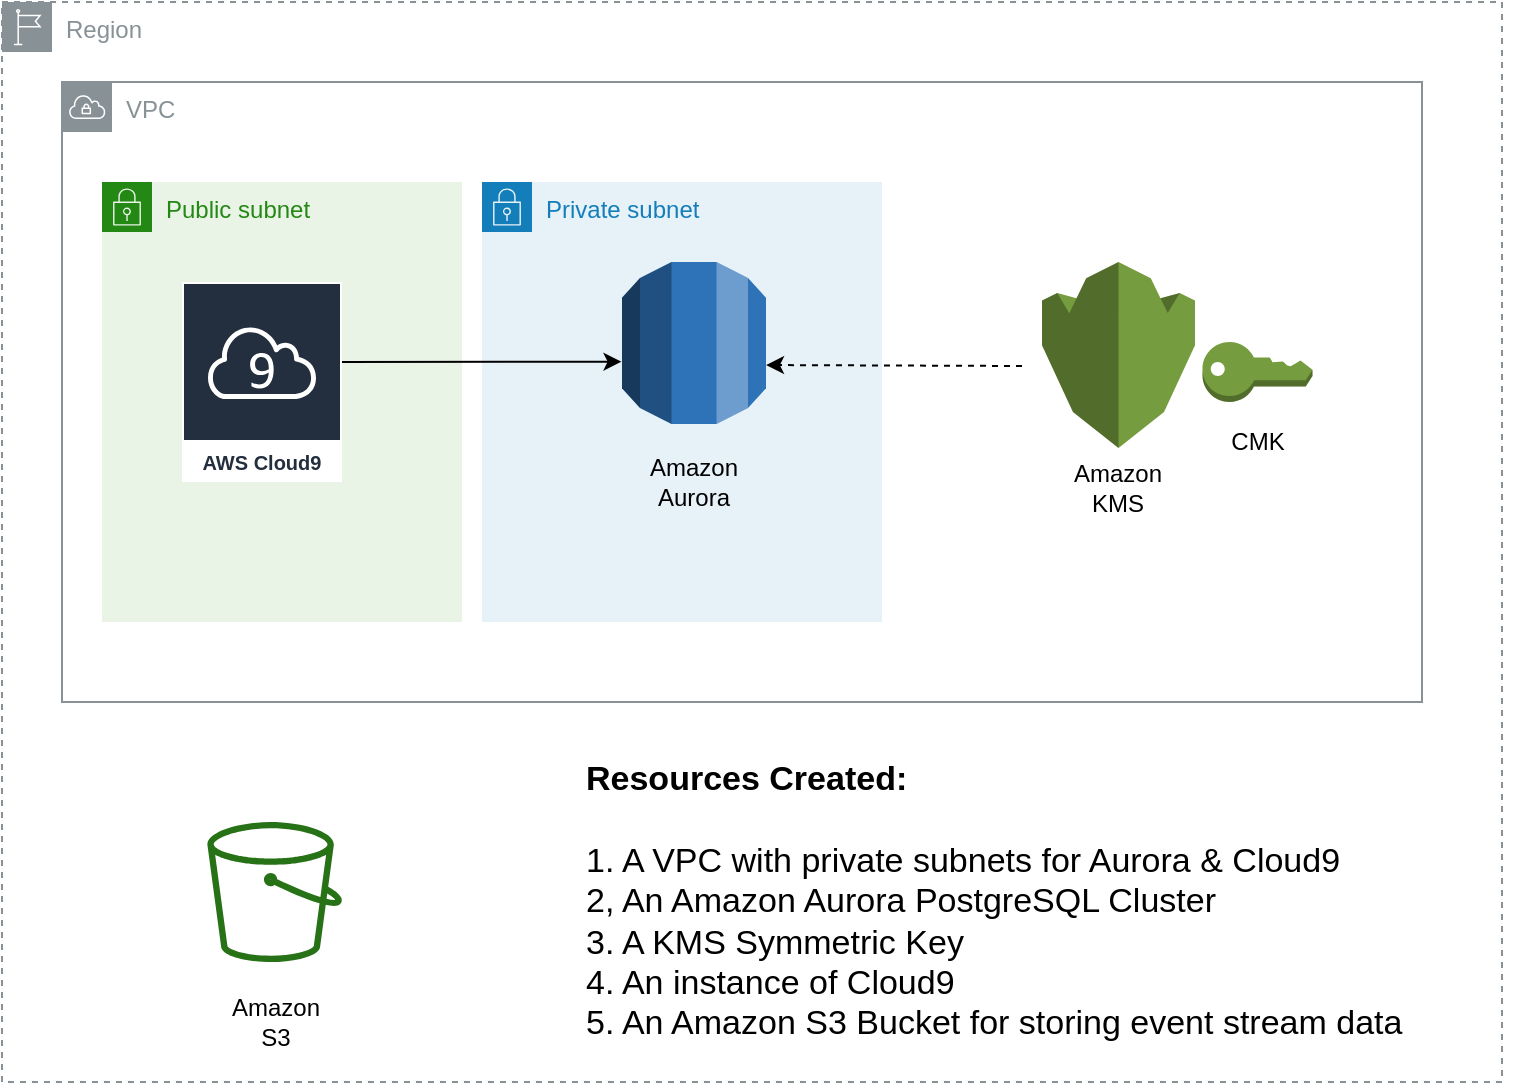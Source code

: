 <mxfile version="14.6.0" type="device" pages="5"><diagram id="cyEzzQMvqr08C4f63DjD" name="main-cloudfront"><mxGraphModel dx="2066" dy="826" grid="1" gridSize="10" guides="1" tooltips="1" connect="1" arrows="1" fold="1" page="1" pageScale="1" pageWidth="850" pageHeight="1100" math="0" shadow="0"><root><mxCell id="0"/><mxCell id="1" parent="0"/><mxCell id="CYad56-b0cJoOaaVMzQt-1" value="Region" style="outlineConnect=0;gradientColor=none;html=1;whiteSpace=wrap;fontSize=12;fontStyle=0;shape=mxgraph.aws4.group;grIcon=mxgraph.aws4.group_region;strokeColor=#879196;fillColor=none;verticalAlign=top;align=left;spacingLeft=30;fontColor=#879196;dashed=1;" parent="1" vertex="1"><mxGeometry x="30" y="100" width="750" height="540" as="geometry"/></mxCell><mxCell id="pB8UB9YGluaWpawypRFc-11" value="VPC" style="outlineConnect=0;gradientColor=none;html=1;whiteSpace=wrap;fontSize=12;fontStyle=0;shape=mxgraph.aws4.group;grIcon=mxgraph.aws4.group_vpc;strokeColor=#879196;fillColor=none;verticalAlign=top;align=left;spacingLeft=30;fontColor=#879196;dashed=0;" parent="1" vertex="1"><mxGeometry x="60" y="140" width="680" height="310" as="geometry"/></mxCell><mxCell id="6BewGRSylwHl2PN-fIT0-1" value="Public subnet" style="points=[[0,0],[0.25,0],[0.5,0],[0.75,0],[1,0],[1,0.25],[1,0.5],[1,0.75],[1,1],[0.75,1],[0.5,1],[0.25,1],[0,1],[0,0.75],[0,0.5],[0,0.25]];outlineConnect=0;gradientColor=none;html=1;whiteSpace=wrap;fontSize=12;fontStyle=0;shape=mxgraph.aws4.group;grIcon=mxgraph.aws4.group_security_group;grStroke=0;strokeColor=#248814;fillColor=#E9F3E6;verticalAlign=top;align=left;spacingLeft=30;fontColor=#248814;dashed=0;" vertex="1" parent="1"><mxGeometry x="80" y="190" width="180" height="220" as="geometry"/></mxCell><mxCell id="hiNFhKXWESLrgSGmq4Ed-3" value="Private subnet" style="points=[[0,0],[0.25,0],[0.5,0],[0.75,0],[1,0],[1,0.25],[1,0.5],[1,0.75],[1,1],[0.75,1],[0.5,1],[0.25,1],[0,1],[0,0.75],[0,0.5],[0,0.25]];outlineConnect=0;gradientColor=none;html=1;whiteSpace=wrap;fontSize=12;fontStyle=0;shape=mxgraph.aws4.group;grIcon=mxgraph.aws4.group_security_group;grStroke=0;strokeColor=#147EBA;fillColor=#E6F2F8;verticalAlign=top;align=left;spacingLeft=30;fontColor=#147EBA;dashed=0;" parent="1" vertex="1"><mxGeometry x="270" y="190" width="200" height="220" as="geometry"/></mxCell><mxCell id="pB8UB9YGluaWpawypRFc-12" value="AWS Cloud9" style="outlineConnect=0;fontColor=#232F3E;gradientColor=none;strokeColor=#ffffff;fillColor=#232F3E;dashed=0;verticalLabelPosition=middle;verticalAlign=bottom;align=center;html=1;whiteSpace=wrap;fontSize=10;fontStyle=1;spacing=3;shape=mxgraph.aws4.productIcon;prIcon=mxgraph.aws4.cloud9;" parent="1" vertex="1"><mxGeometry x="120" y="240" width="80" height="100" as="geometry"/></mxCell><mxCell id="pB8UB9YGluaWpawypRFc-13" value="" style="group" parent="1" vertex="1" connectable="0"><mxGeometry x="340" y="230" width="72" height="130" as="geometry"/></mxCell><mxCell id="pB8UB9YGluaWpawypRFc-1" value="" style="outlineConnect=0;dashed=0;verticalLabelPosition=bottom;verticalAlign=top;align=center;html=1;shape=mxgraph.aws3.rds;fillColor=#2E73B8;gradientColor=none;" parent="pB8UB9YGluaWpawypRFc-13" vertex="1"><mxGeometry width="72" height="81" as="geometry"/></mxCell><mxCell id="pB8UB9YGluaWpawypRFc-2" value="Amazon Aurora" style="text;html=1;strokeColor=none;fillColor=none;align=center;verticalAlign=middle;whiteSpace=wrap;rounded=0;" parent="pB8UB9YGluaWpawypRFc-13" vertex="1"><mxGeometry x="1" y="90" width="70" height="40" as="geometry"/></mxCell><mxCell id="pB8UB9YGluaWpawypRFc-16" value="" style="group" parent="1" vertex="1" connectable="0"><mxGeometry x="132.69" y="510" width="67.31" height="120" as="geometry"/></mxCell><mxCell id="pB8UB9YGluaWpawypRFc-14" value="" style="outlineConnect=0;fontColor=#232F3E;gradientColor=none;fillColor=#277116;strokeColor=none;dashed=0;verticalLabelPosition=bottom;verticalAlign=top;align=center;html=1;fontSize=12;fontStyle=0;aspect=fixed;pointerEvents=1;shape=mxgraph.aws4.bucket;" parent="pB8UB9YGluaWpawypRFc-16" vertex="1"><mxGeometry width="67.31" height="70" as="geometry"/></mxCell><mxCell id="pB8UB9YGluaWpawypRFc-15" value="Amazon S3" style="text;html=1;strokeColor=none;fillColor=none;align=center;verticalAlign=middle;whiteSpace=wrap;rounded=0;" parent="pB8UB9YGluaWpawypRFc-16" vertex="1"><mxGeometry x="5" y="80" width="57.84" height="40" as="geometry"/></mxCell><mxCell id="XjeH_BSiLL9Mwt-d1BVH-1" value="&lt;b&gt;Resources Created:&lt;/b&gt;&lt;br style=&quot;font-size: 17px&quot;&gt;&lt;br style=&quot;font-size: 17px&quot;&gt;1. A VPC with private subnets for Aurora &amp;amp; Cloud9&lt;br&gt;2, An Amazon Aurora PostgreSQL Cluster&lt;br style=&quot;font-size: 17px&quot;&gt;3. A KMS Symmetric Key&lt;br style=&quot;font-size: 17px&quot;&gt;4. An instance of Cloud9&lt;br style=&quot;font-size: 17px&quot;&gt;5. An Amazon S3 Bucket for storing event stream data" style="text;html=1;strokeColor=none;fillColor=none;align=left;verticalAlign=middle;whiteSpace=wrap;rounded=0;fontSize=17;" parent="1" vertex="1"><mxGeometry x="320" y="540" width="470" height="20" as="geometry"/></mxCell><mxCell id="iUmcjRVnzy6cuha4n1Nf-3" value="" style="endArrow=classic;html=1;entryX=0.413;entryY=0.333;entryDx=0;entryDy=0;entryPerimeter=0;" parent="1" target="CYad56-b0cJoOaaVMzQt-1" edge="1"><mxGeometry width="50" height="50" relative="1" as="geometry"><mxPoint x="200" y="280" as="sourcePoint"/><mxPoint x="250" y="230" as="targetPoint"/></mxGeometry></mxCell><mxCell id="pB8UB9YGluaWpawypRFc-17" value="" style="group" parent="1" vertex="1" connectable="0"><mxGeometry x="550" y="230" width="210" height="133" as="geometry"/></mxCell><mxCell id="pB8UB9YGluaWpawypRFc-8" value="" style="group" parent="pB8UB9YGluaWpawypRFc-17" vertex="1" connectable="0"><mxGeometry width="76.5" height="133" as="geometry"/></mxCell><mxCell id="pB8UB9YGluaWpawypRFc-3" value="" style="outlineConnect=0;dashed=0;verticalLabelPosition=bottom;verticalAlign=top;align=center;html=1;shape=mxgraph.aws3.kms;fillColor=#759C3E;gradientColor=none;" parent="pB8UB9YGluaWpawypRFc-8" vertex="1"><mxGeometry width="76.5" height="93" as="geometry"/></mxCell><mxCell id="pB8UB9YGluaWpawypRFc-6" value="Amazon KMS" style="text;html=1;strokeColor=none;fillColor=none;align=center;verticalAlign=middle;whiteSpace=wrap;rounded=0;" parent="pB8UB9YGluaWpawypRFc-8" vertex="1"><mxGeometry x="3" y="93" width="70" height="40" as="geometry"/></mxCell><mxCell id="pB8UB9YGluaWpawypRFc-10" value="" style="group" parent="pB8UB9YGluaWpawypRFc-17" vertex="1" connectable="0"><mxGeometry x="140" y="40" width="70" height="70" as="geometry"/></mxCell><mxCell id="pB8UB9YGluaWpawypRFc-4" value="" style="outlineConnect=0;dashed=0;verticalLabelPosition=bottom;verticalAlign=top;align=center;html=1;shape=mxgraph.aws3.add_on;fillColor=#759C3E;gradientColor=none;" parent="pB8UB9YGluaWpawypRFc-10" vertex="1"><mxGeometry x="-59.75" width="55" height="30" as="geometry"/></mxCell><mxCell id="pB8UB9YGluaWpawypRFc-5" value="CMK" style="text;html=1;strokeColor=none;fillColor=none;align=center;verticalAlign=middle;whiteSpace=wrap;rounded=0;" parent="pB8UB9YGluaWpawypRFc-17" vertex="1"><mxGeometry x="72.75" y="70" width="70" height="40" as="geometry"/></mxCell><mxCell id="hiNFhKXWESLrgSGmq4Ed-1" value="" style="endArrow=classic;html=1;dashed=1;" parent="1" edge="1"><mxGeometry width="50" height="50" relative="1" as="geometry"><mxPoint x="540" y="282" as="sourcePoint"/><mxPoint x="412" y="281.518" as="targetPoint"/></mxGeometry></mxCell></root></mxGraphModel></diagram><diagram id="EbHu4vDT_RCIKukDeISq" name="Kinesis"><mxGraphModel dx="2066" dy="826" grid="1" gridSize="10" guides="1" tooltips="1" connect="1" arrows="1" fold="1" page="1" pageScale="1" pageWidth="850" pageHeight="1100" math="0" shadow="0"><root><mxCell id="qPky44YUUh4QWyQ5mrO4-0"/><mxCell id="qPky44YUUh4QWyQ5mrO4-1" parent="qPky44YUUh4QWyQ5mrO4-0"/><mxCell id="mgFT4RjAAkbl52JvifTs-15" value="Region" style="outlineConnect=0;gradientColor=none;html=1;whiteSpace=wrap;fontSize=12;fontStyle=0;shape=mxgraph.aws4.group;grIcon=mxgraph.aws4.group_region;strokeColor=#879196;fillColor=none;verticalAlign=top;align=left;spacingLeft=30;fontColor=#879196;dashed=1;" parent="qPky44YUUh4QWyQ5mrO4-1" vertex="1"><mxGeometry x="30" y="90" width="750" height="580" as="geometry"/></mxCell><mxCell id="mgFT4RjAAkbl52JvifTs-0" value="VPC" style="outlineConnect=0;gradientColor=none;html=1;whiteSpace=wrap;fontSize=12;fontStyle=0;shape=mxgraph.aws4.group;grIcon=mxgraph.aws4.group_vpc;strokeColor=#879196;fillColor=none;verticalAlign=top;align=left;spacingLeft=30;fontColor=#879196;dashed=0;" parent="qPky44YUUh4QWyQ5mrO4-1" vertex="1"><mxGeometry x="50" y="130" width="680" height="410" as="geometry"/></mxCell><mxCell id="yxsRgM-4_2brEpYXhHU4-0" value="Public subnet" style="points=[[0,0],[0.25,0],[0.5,0],[0.75,0],[1,0],[1,0.25],[1,0.5],[1,0.75],[1,1],[0.75,1],[0.5,1],[0.25,1],[0,1],[0,0.75],[0,0.5],[0,0.25]];outlineConnect=0;gradientColor=none;html=1;whiteSpace=wrap;fontSize=12;fontStyle=0;shape=mxgraph.aws4.group;grIcon=mxgraph.aws4.group_security_group;grStroke=0;strokeColor=#248814;fillColor=#E9F3E6;verticalAlign=top;align=left;spacingLeft=30;fontColor=#248814;dashed=0;" vertex="1" parent="qPky44YUUh4QWyQ5mrO4-1"><mxGeometry x="70" y="170" width="180" height="190" as="geometry"/></mxCell><mxCell id="-KMJldM0Fe98dLMiytVW-0" value="Private subnet" style="points=[[0,0],[0.25,0],[0.5,0],[0.75,0],[1,0],[1,0.25],[1,0.5],[1,0.75],[1,1],[0.75,1],[0.5,1],[0.25,1],[0,1],[0,0.75],[0,0.5],[0,0.25]];outlineConnect=0;gradientColor=none;html=1;whiteSpace=wrap;fontSize=12;fontStyle=0;shape=mxgraph.aws4.group;grIcon=mxgraph.aws4.group_security_group;grStroke=0;strokeColor=#147EBA;fillColor=#E6F2F8;verticalAlign=top;align=left;spacingLeft=30;fontColor=#147EBA;dashed=0;" parent="qPky44YUUh4QWyQ5mrO4-1" vertex="1"><mxGeometry x="270" y="170" width="180" height="190" as="geometry"/></mxCell><mxCell id="mgFT4RjAAkbl52JvifTs-1" value="AWS Cloud9" style="outlineConnect=0;fontColor=#232F3E;gradientColor=none;strokeColor=#ffffff;fillColor=#232F3E;dashed=0;verticalLabelPosition=middle;verticalAlign=bottom;align=center;html=1;whiteSpace=wrap;fontSize=10;fontStyle=1;spacing=3;shape=mxgraph.aws4.productIcon;prIcon=mxgraph.aws4.cloud9;" parent="qPky44YUUh4QWyQ5mrO4-1" vertex="1"><mxGeometry x="120" y="200" width="80" height="100" as="geometry"/></mxCell><mxCell id="mgFT4RjAAkbl52JvifTs-2" value="" style="group" parent="qPky44YUUh4QWyQ5mrO4-1" vertex="1" connectable="0"><mxGeometry x="340" y="210" width="72" height="130" as="geometry"/></mxCell><mxCell id="mgFT4RjAAkbl52JvifTs-3" value="" style="outlineConnect=0;dashed=0;verticalLabelPosition=bottom;verticalAlign=top;align=center;html=1;shape=mxgraph.aws3.rds;fillColor=#2E73B8;gradientColor=none;" parent="mgFT4RjAAkbl52JvifTs-2" vertex="1"><mxGeometry width="72" height="81" as="geometry"/></mxCell><mxCell id="mgFT4RjAAkbl52JvifTs-4" value="Amazon Aurora" style="text;html=1;strokeColor=none;fillColor=none;align=center;verticalAlign=middle;whiteSpace=wrap;rounded=0;" parent="mgFT4RjAAkbl52JvifTs-2" vertex="1"><mxGeometry x="1" y="90" width="70" height="40" as="geometry"/></mxCell><mxCell id="mgFT4RjAAkbl52JvifTs-8" value="" style="group" parent="qPky44YUUh4QWyQ5mrO4-1" vertex="1" connectable="0"><mxGeometry x="550" y="210" width="210" height="133" as="geometry"/></mxCell><mxCell id="mgFT4RjAAkbl52JvifTs-9" value="" style="group" parent="mgFT4RjAAkbl52JvifTs-8" vertex="1" connectable="0"><mxGeometry width="76.5" height="133" as="geometry"/></mxCell><mxCell id="mgFT4RjAAkbl52JvifTs-10" value="" style="outlineConnect=0;dashed=0;verticalLabelPosition=bottom;verticalAlign=top;align=center;html=1;shape=mxgraph.aws3.kms;fillColor=#759C3E;gradientColor=none;" parent="mgFT4RjAAkbl52JvifTs-9" vertex="1"><mxGeometry width="76.5" height="93" as="geometry"/></mxCell><mxCell id="mgFT4RjAAkbl52JvifTs-11" value="Amazon KMS" style="text;html=1;strokeColor=none;fillColor=none;align=center;verticalAlign=middle;whiteSpace=wrap;rounded=0;" parent="mgFT4RjAAkbl52JvifTs-9" vertex="1"><mxGeometry x="3" y="93" width="70" height="40" as="geometry"/></mxCell><mxCell id="mgFT4RjAAkbl52JvifTs-12" value="" style="group" parent="mgFT4RjAAkbl52JvifTs-8" vertex="1" connectable="0"><mxGeometry x="140" y="40" width="70" height="70" as="geometry"/></mxCell><mxCell id="mgFT4RjAAkbl52JvifTs-13" value="" style="outlineConnect=0;dashed=0;verticalLabelPosition=bottom;verticalAlign=top;align=center;html=1;shape=mxgraph.aws3.add_on;fillColor=#759C3E;gradientColor=none;" parent="mgFT4RjAAkbl52JvifTs-12" vertex="1"><mxGeometry x="-59.75" width="55" height="30" as="geometry"/></mxCell><mxCell id="mgFT4RjAAkbl52JvifTs-14" value="CMK" style="text;html=1;strokeColor=none;fillColor=none;align=center;verticalAlign=middle;whiteSpace=wrap;rounded=0;" parent="mgFT4RjAAkbl52JvifTs-8" vertex="1"><mxGeometry x="72.75" y="70" width="70" height="40" as="geometry"/></mxCell><mxCell id="mgFT4RjAAkbl52JvifTs-16" value="&lt;b&gt;Database Activity Streams enabled:&lt;/b&gt;&lt;br style=&quot;font-size: 17px&quot;&gt;&lt;br style=&quot;font-size: 17px&quot;&gt;1. Database Activity Stream enabled on Aurora RDS&lt;br&gt;2. Aurora creates a Kinesis Stream&lt;br&gt;3. No consumer for the events" style="text;html=1;strokeColor=none;fillColor=none;align=left;verticalAlign=middle;whiteSpace=wrap;rounded=0;fontSize=17;" parent="qPky44YUUh4QWyQ5mrO4-1" vertex="1"><mxGeometry x="310" y="590" width="470" height="20" as="geometry"/></mxCell><mxCell id="mgFT4RjAAkbl52JvifTs-17" value="" style="group" parent="qPky44YUUh4QWyQ5mrO4-1" vertex="1" connectable="0"><mxGeometry x="120" y="560" width="67.31" height="110" as="geometry"/></mxCell><mxCell id="mgFT4RjAAkbl52JvifTs-6" value="" style="outlineConnect=0;fontColor=#232F3E;gradientColor=none;fillColor=#277116;strokeColor=none;dashed=0;verticalLabelPosition=bottom;verticalAlign=top;align=center;html=1;fontSize=12;fontStyle=0;aspect=fixed;pointerEvents=1;shape=mxgraph.aws4.bucket;" parent="mgFT4RjAAkbl52JvifTs-17" vertex="1"><mxGeometry width="67.31" height="70" as="geometry"/></mxCell><mxCell id="mgFT4RjAAkbl52JvifTs-7" value="Amazon S3" style="text;html=1;strokeColor=none;fillColor=none;align=center;verticalAlign=middle;whiteSpace=wrap;rounded=0;" parent="mgFT4RjAAkbl52JvifTs-17" vertex="1"><mxGeometry x="4.74" y="70" width="57.84" height="40" as="geometry"/></mxCell><mxCell id="mgFT4RjAAkbl52JvifTs-18" value="" style="outlineConnect=0;dashed=0;verticalLabelPosition=bottom;verticalAlign=top;align=center;html=1;shape=mxgraph.aws3.kinesis;fillColor=#F58534;gradientColor=none;fontSize=17;" parent="qPky44YUUh4QWyQ5mrO4-1" vertex="1"><mxGeometry x="350" y="410" width="67.5" height="81" as="geometry"/></mxCell><mxCell id="mgFT4RjAAkbl52JvifTs-19" value="" style="endArrow=classic;html=1;fontSize=17;exitX=0.6;exitY=0.975;exitDx=0;exitDy=0;exitPerimeter=0;entryX=0.5;entryY=0;entryDx=0;entryDy=0;entryPerimeter=0;" parent="qPky44YUUh4QWyQ5mrO4-1" edge="1"><mxGeometry width="50" height="50" relative="1" as="geometry"><mxPoint x="380" y="339" as="sourcePoint"/><mxPoint x="380.75" y="410" as="targetPoint"/></mxGeometry></mxCell><mxCell id="mgFT4RjAAkbl52JvifTs-20" value="" style="endArrow=classic;html=1;fontSize=17;dashed=1;exitX=0.25;exitY=1;exitDx=0;exitDy=0;" parent="qPky44YUUh4QWyQ5mrO4-1" source="mgFT4RjAAkbl52JvifTs-14" edge="1"><mxGeometry width="50" height="50" relative="1" as="geometry"><mxPoint x="550" y="336" as="sourcePoint"/><mxPoint x="427" y="423" as="targetPoint"/><Array as="points"><mxPoint x="640" y="423"/></Array></mxGeometry></mxCell><mxCell id="mgFT4RjAAkbl52JvifTs-23" value="Amazon Kinesis" style="text;html=1;strokeColor=none;fillColor=none;align=center;verticalAlign=middle;whiteSpace=wrap;rounded=0;fontSize=14;" parent="qPky44YUUh4QWyQ5mrO4-1" vertex="1"><mxGeometry x="360" y="505" width="40" height="20" as="geometry"/></mxCell><mxCell id="ttqRMKUUNijFXOiYqW0q-1" value="" style="endArrow=classic;html=1;fontSize=14;" parent="qPky44YUUh4QWyQ5mrO4-1" source="mgFT4RjAAkbl52JvifTs-1" target="mgFT4RjAAkbl52JvifTs-3" edge="1"><mxGeometry width="50" height="50" relative="1" as="geometry"><mxPoint x="390" y="470" as="sourcePoint"/><mxPoint x="440" y="420" as="targetPoint"/></mxGeometry></mxCell></root></mxGraphModel></diagram><diagram id="bUPp_fINxXu8CZHf2F7V" name="Firehose"><mxGraphModel dx="2066" dy="826" grid="1" gridSize="10" guides="1" tooltips="1" connect="1" arrows="1" fold="1" page="1" pageScale="1" pageWidth="850" pageHeight="1100" math="0" shadow="0"><root><mxCell id="zfM5FJuPUZjq20hPEOHa-0"/><mxCell id="zfM5FJuPUZjq20hPEOHa-1" parent="zfM5FJuPUZjq20hPEOHa-0"/><mxCell id="zfM5FJuPUZjq20hPEOHa-2" value="Region" style="outlineConnect=0;gradientColor=none;html=1;whiteSpace=wrap;fontSize=12;fontStyle=0;shape=mxgraph.aws4.group;grIcon=mxgraph.aws4.group_region;strokeColor=#879196;fillColor=none;verticalAlign=top;align=left;spacingLeft=30;fontColor=#879196;dashed=1;" parent="zfM5FJuPUZjq20hPEOHa-1" vertex="1"><mxGeometry x="30" y="80" width="720" height="710" as="geometry"/></mxCell><mxCell id="zfM5FJuPUZjq20hPEOHa-3" value="VPC" style="outlineConnect=0;gradientColor=none;html=1;whiteSpace=wrap;fontSize=12;fontStyle=0;shape=mxgraph.aws4.group;grIcon=mxgraph.aws4.group_vpc;strokeColor=#879196;fillColor=none;verticalAlign=top;align=left;spacingLeft=30;fontColor=#879196;dashed=0;" parent="zfM5FJuPUZjq20hPEOHa-1" vertex="1"><mxGeometry x="50" y="120" width="680" height="540" as="geometry"/></mxCell><mxCell id="viKaoiLZGk6w0HM1f27C-0" value="Public subnet" style="points=[[0,0],[0.25,0],[0.5,0],[0.75,0],[1,0],[1,0.25],[1,0.5],[1,0.75],[1,1],[0.75,1],[0.5,1],[0.25,1],[0,1],[0,0.75],[0,0.5],[0,0.25]];outlineConnect=0;gradientColor=none;html=1;whiteSpace=wrap;fontSize=12;fontStyle=0;shape=mxgraph.aws4.group;grIcon=mxgraph.aws4.group_security_group;grStroke=0;strokeColor=#248814;fillColor=#E9F3E6;verticalAlign=top;align=left;spacingLeft=30;fontColor=#248814;dashed=0;" vertex="1" parent="zfM5FJuPUZjq20hPEOHa-1"><mxGeometry x="80" y="150" width="190" height="180" as="geometry"/></mxCell><mxCell id="fWD2BSCgMT8woi5gixXd-0" value="Private subnet" style="points=[[0,0],[0.25,0],[0.5,0],[0.75,0],[1,0],[1,0.25],[1,0.5],[1,0.75],[1,1],[0.75,1],[0.5,1],[0.25,1],[0,1],[0,0.75],[0,0.5],[0,0.25]];outlineConnect=0;gradientColor=none;html=1;whiteSpace=wrap;fontSize=12;fontStyle=0;shape=mxgraph.aws4.group;grIcon=mxgraph.aws4.group_security_group;grStroke=0;strokeColor=#147EBA;fillColor=#E6F2F8;verticalAlign=top;align=left;spacingLeft=30;fontColor=#147EBA;dashed=0;" parent="zfM5FJuPUZjq20hPEOHa-1" vertex="1"><mxGeometry x="275.43" y="150" width="201.15" height="180" as="geometry"/></mxCell><mxCell id="zfM5FJuPUZjq20hPEOHa-4" value="AWS Cloud9" style="outlineConnect=0;fontColor=#232F3E;gradientColor=none;strokeColor=#ffffff;fillColor=#232F3E;dashed=0;verticalLabelPosition=middle;verticalAlign=bottom;align=center;html=1;whiteSpace=wrap;fontSize=10;fontStyle=1;spacing=3;shape=mxgraph.aws4.productIcon;prIcon=mxgraph.aws4.cloud9;" parent="zfM5FJuPUZjq20hPEOHa-1" vertex="1"><mxGeometry x="135.68" y="190" width="80" height="100" as="geometry"/></mxCell><mxCell id="zfM5FJuPUZjq20hPEOHa-5" value="" style="group" parent="zfM5FJuPUZjq20hPEOHa-1" vertex="1" connectable="0"><mxGeometry x="340" y="180" width="72" height="130" as="geometry"/></mxCell><mxCell id="zfM5FJuPUZjq20hPEOHa-6" value="" style="outlineConnect=0;dashed=0;verticalLabelPosition=bottom;verticalAlign=top;align=center;html=1;shape=mxgraph.aws3.rds;fillColor=#2E73B8;gradientColor=none;" parent="zfM5FJuPUZjq20hPEOHa-5" vertex="1"><mxGeometry width="72" height="81" as="geometry"/></mxCell><mxCell id="zfM5FJuPUZjq20hPEOHa-7" value="Amazon Aurora" style="text;html=1;strokeColor=none;fillColor=none;align=center;verticalAlign=middle;whiteSpace=wrap;rounded=0;" parent="zfM5FJuPUZjq20hPEOHa-5" vertex="1"><mxGeometry x="1" y="90" width="70" height="40" as="geometry"/></mxCell><mxCell id="zfM5FJuPUZjq20hPEOHa-8" value="" style="group" parent="zfM5FJuPUZjq20hPEOHa-1" vertex="1" connectable="0"><mxGeometry x="550" y="180" width="210" height="133" as="geometry"/></mxCell><mxCell id="zfM5FJuPUZjq20hPEOHa-9" value="" style="group" parent="zfM5FJuPUZjq20hPEOHa-8" vertex="1" connectable="0"><mxGeometry width="76.5" height="133" as="geometry"/></mxCell><mxCell id="zfM5FJuPUZjq20hPEOHa-10" value="" style="outlineConnect=0;dashed=0;verticalLabelPosition=bottom;verticalAlign=top;align=center;html=1;shape=mxgraph.aws3.kms;fillColor=#759C3E;gradientColor=none;" parent="zfM5FJuPUZjq20hPEOHa-9" vertex="1"><mxGeometry width="76.5" height="93" as="geometry"/></mxCell><mxCell id="zfM5FJuPUZjq20hPEOHa-11" value="Amazon KMS" style="text;html=1;strokeColor=none;fillColor=none;align=center;verticalAlign=middle;whiteSpace=wrap;rounded=0;" parent="zfM5FJuPUZjq20hPEOHa-9" vertex="1"><mxGeometry x="3" y="93" width="70" height="40" as="geometry"/></mxCell><mxCell id="zfM5FJuPUZjq20hPEOHa-12" value="" style="group" parent="zfM5FJuPUZjq20hPEOHa-8" vertex="1" connectable="0"><mxGeometry x="140" y="40" width="70" height="70" as="geometry"/></mxCell><mxCell id="zfM5FJuPUZjq20hPEOHa-13" value="" style="outlineConnect=0;dashed=0;verticalLabelPosition=bottom;verticalAlign=top;align=center;html=1;shape=mxgraph.aws3.add_on;fillColor=#759C3E;gradientColor=none;" parent="zfM5FJuPUZjq20hPEOHa-12" vertex="1"><mxGeometry x="-59.75" width="55" height="30" as="geometry"/></mxCell><mxCell id="zfM5FJuPUZjq20hPEOHa-14" value="CMK" style="text;html=1;strokeColor=none;fillColor=none;align=center;verticalAlign=middle;whiteSpace=wrap;rounded=0;" parent="zfM5FJuPUZjq20hPEOHa-8" vertex="1"><mxGeometry x="72.75" y="70" width="70" height="40" as="geometry"/></mxCell><mxCell id="zfM5FJuPUZjq20hPEOHa-16" value="" style="group" parent="zfM5FJuPUZjq20hPEOHa-1" vertex="1" connectable="0"><mxGeometry x="132.69" y="680" width="67.31" height="110" as="geometry"/></mxCell><mxCell id="zfM5FJuPUZjq20hPEOHa-17" value="" style="outlineConnect=0;fontColor=#232F3E;gradientColor=none;fillColor=#277116;strokeColor=none;dashed=0;verticalLabelPosition=bottom;verticalAlign=top;align=center;html=1;fontSize=12;fontStyle=0;aspect=fixed;pointerEvents=1;shape=mxgraph.aws4.bucket;" parent="zfM5FJuPUZjq20hPEOHa-16" vertex="1"><mxGeometry width="67.31" height="70" as="geometry"/></mxCell><mxCell id="zfM5FJuPUZjq20hPEOHa-18" value="Amazon S3" style="text;html=1;strokeColor=none;fillColor=none;align=center;verticalAlign=middle;whiteSpace=wrap;rounded=0;" parent="zfM5FJuPUZjq20hPEOHa-16" vertex="1"><mxGeometry x="4.74" y="70" width="57.84" height="40" as="geometry"/></mxCell><mxCell id="zfM5FJuPUZjq20hPEOHa-20" value="" style="endArrow=classic;html=1;fontSize=17;exitX=0.6;exitY=0.975;exitDx=0;exitDy=0;exitPerimeter=0;entryX=0.5;entryY=0;entryDx=0;entryDy=0;entryPerimeter=0;" parent="zfM5FJuPUZjq20hPEOHa-1" target="zfM5FJuPUZjq20hPEOHa-19" edge="1"><mxGeometry width="50" height="50" relative="1" as="geometry"><mxPoint x="380" y="309" as="sourcePoint"/><mxPoint x="384" y="360" as="targetPoint"/></mxGeometry></mxCell><mxCell id="zfM5FJuPUZjq20hPEOHa-21" value="" style="endArrow=classic;html=1;fontSize=17;dashed=1;exitX=0.25;exitY=1;exitDx=0;exitDy=0;" parent="zfM5FJuPUZjq20hPEOHa-1" source="zfM5FJuPUZjq20hPEOHa-14" edge="1"><mxGeometry width="50" height="50" relative="1" as="geometry"><mxPoint x="550" y="306" as="sourcePoint"/><mxPoint x="427" y="393" as="targetPoint"/><Array as="points"><mxPoint x="640" y="393"/></Array></mxGeometry></mxCell><mxCell id="zfM5FJuPUZjq20hPEOHa-23" value="" style="endArrow=classic;html=1;fontSize=14;exitX=0.5;exitY=1;exitDx=0;exitDy=0;" parent="zfM5FJuPUZjq20hPEOHa-1" source="hoNJaCIwOeBwC5lWg3aa-2" edge="1"><mxGeometry width="50" height="50" relative="1" as="geometry"><mxPoint x="394" y="650" as="sourcePoint"/><mxPoint x="204" y="728" as="targetPoint"/><Array as="points"><mxPoint x="383" y="728"/></Array></mxGeometry></mxCell><mxCell id="hoNJaCIwOeBwC5lWg3aa-1" value="" style="outlineConnect=0;dashed=0;verticalLabelPosition=bottom;verticalAlign=top;align=center;html=1;shape=mxgraph.aws3.kinesis_firehose;fillColor=#F58534;gradientColor=none;fontSize=14;" parent="zfM5FJuPUZjq20hPEOHa-1" vertex="1"><mxGeometry x="350.75" y="550" width="60" height="64.5" as="geometry"/></mxCell><mxCell id="hoNJaCIwOeBwC5lWg3aa-2" value="Kinesis Firehose" style="text;html=1;strokeColor=none;fillColor=none;align=center;verticalAlign=middle;whiteSpace=wrap;rounded=0;fontSize=14;" parent="zfM5FJuPUZjq20hPEOHa-1" vertex="1"><mxGeometry x="363" y="621" width="40" height="20" as="geometry"/></mxCell><mxCell id="hoNJaCIwOeBwC5lWg3aa-4" value="" style="group" parent="zfM5FJuPUZjq20hPEOHa-1" vertex="1" connectable="0"><mxGeometry x="346" y="370" width="67.5" height="108" as="geometry"/></mxCell><mxCell id="zfM5FJuPUZjq20hPEOHa-19" value="" style="outlineConnect=0;dashed=0;verticalLabelPosition=bottom;verticalAlign=top;align=center;html=1;shape=mxgraph.aws3.kinesis;fillColor=#F58534;gradientColor=none;fontSize=17;" parent="hoNJaCIwOeBwC5lWg3aa-4" vertex="1"><mxGeometry width="67.5" height="81" as="geometry"/></mxCell><mxCell id="zfM5FJuPUZjq20hPEOHa-22" value="Amazon Kinesis" style="text;html=1;strokeColor=none;fillColor=none;align=center;verticalAlign=middle;whiteSpace=wrap;rounded=0;fontSize=14;" parent="hoNJaCIwOeBwC5lWg3aa-4" vertex="1"><mxGeometry x="11" y="88" width="40" height="20" as="geometry"/></mxCell><mxCell id="hoNJaCIwOeBwC5lWg3aa-6" value="" style="endArrow=classic;html=1;fontSize=17;exitX=0.6;exitY=0.975;exitDx=0;exitDy=0;exitPerimeter=0;entryX=0.5;entryY=0;entryDx=0;entryDy=0;entryPerimeter=0;" parent="zfM5FJuPUZjq20hPEOHa-1" edge="1"><mxGeometry width="50" height="50" relative="1" as="geometry"><mxPoint x="379.5" y="489" as="sourcePoint"/><mxPoint x="379.25" y="550" as="targetPoint"/></mxGeometry></mxCell><mxCell id="W_rDCq9WEHFEaAX3Z4E6-0" value="&lt;b&gt;Resources created:&lt;/b&gt;&lt;br style=&quot;font-size: 17px&quot;&gt;&lt;br&gt;1. Kinesis Firehose consumes events&lt;br&gt;2. Writes encrypted events to S3 bucket" style="text;html=1;strokeColor=none;fillColor=none;align=left;verticalAlign=middle;whiteSpace=wrap;rounded=0;fontSize=17;" parent="zfM5FJuPUZjq20hPEOHa-1" vertex="1"><mxGeometry x="425" y="720" width="315" height="20" as="geometry"/></mxCell><mxCell id="FireDuqtCfbz-vXPUTju-0" value="" style="endArrow=classic;html=1;fontSize=14;" edge="1" parent="zfM5FJuPUZjq20hPEOHa-1"><mxGeometry width="50" height="50" relative="1" as="geometry"><mxPoint x="215.68" y="230" as="sourcePoint"/><mxPoint x="340" y="230" as="targetPoint"/></mxGeometry></mxCell></root></mxGraphModel></diagram><diagram id="uyCfZahUileyzqunmgpd" name="Transform"><mxGraphModel dx="2066" dy="826" grid="1" gridSize="10" guides="1" tooltips="1" connect="1" arrows="1" fold="1" page="1" pageScale="1" pageWidth="850" pageHeight="1100" math="0" shadow="0"><root><mxCell id="GcGY_wP75GgJONnR3-iS-0"/><mxCell id="GcGY_wP75GgJONnR3-iS-1" parent="GcGY_wP75GgJONnR3-iS-0"/><mxCell id="ae_SHkJKHWUmPcUWjTxc-0" value="Region" style="outlineConnect=0;gradientColor=none;html=1;whiteSpace=wrap;fontSize=12;fontStyle=0;shape=mxgraph.aws4.group;grIcon=mxgraph.aws4.group_region;strokeColor=#879196;fillColor=none;verticalAlign=top;align=left;spacingLeft=30;fontColor=#879196;dashed=1;" parent="GcGY_wP75GgJONnR3-iS-1" vertex="1"><mxGeometry x="25" y="40" width="750" height="710" as="geometry"/></mxCell><mxCell id="ae_SHkJKHWUmPcUWjTxc-1" value="VPC" style="outlineConnect=0;gradientColor=none;html=1;whiteSpace=wrap;fontSize=12;fontStyle=0;shape=mxgraph.aws4.group;grIcon=mxgraph.aws4.group_vpc;strokeColor=#879196;fillColor=none;verticalAlign=top;align=left;spacingLeft=30;fontColor=#879196;dashed=0;" parent="GcGY_wP75GgJONnR3-iS-1" vertex="1"><mxGeometry x="50" y="70" width="690" height="550" as="geometry"/></mxCell><mxCell id="pGjGqX-fTaOd_lP5Qa2P-0" value="Public subnet" style="points=[[0,0],[0.25,0],[0.5,0],[0.75,0],[1,0],[1,0.25],[1,0.5],[1,0.75],[1,1],[0.75,1],[0.5,1],[0.25,1],[0,1],[0,0.75],[0,0.5],[0,0.25]];outlineConnect=0;gradientColor=none;html=1;whiteSpace=wrap;fontSize=12;fontStyle=0;shape=mxgraph.aws4.group;grIcon=mxgraph.aws4.group_security_group;grStroke=0;strokeColor=#248814;fillColor=#E9F3E6;verticalAlign=top;align=left;spacingLeft=30;fontColor=#248814;dashed=0;" vertex="1" parent="GcGY_wP75GgJONnR3-iS-1"><mxGeometry x="90" y="100" width="180" height="180" as="geometry"/></mxCell><mxCell id="1tzalBW9zzsrwz-3cC52-0" value="Private subnet" style="points=[[0,0],[0.25,0],[0.5,0],[0.75,0],[1,0],[1,0.25],[1,0.5],[1,0.75],[1,1],[0.75,1],[0.5,1],[0.25,1],[0,1],[0,0.75],[0,0.5],[0,0.25]];outlineConnect=0;gradientColor=none;html=1;whiteSpace=wrap;fontSize=12;fontStyle=0;shape=mxgraph.aws4.group;grIcon=mxgraph.aws4.group_security_group;grStroke=0;strokeColor=#147EBA;fillColor=#E6F2F8;verticalAlign=top;align=left;spacingLeft=30;fontColor=#147EBA;dashed=0;" parent="GcGY_wP75GgJONnR3-iS-1" vertex="1"><mxGeometry x="279.75" y="100" width="200" height="180" as="geometry"/></mxCell><mxCell id="ae_SHkJKHWUmPcUWjTxc-2" value="AWS Cloud9" style="outlineConnect=0;fontColor=#232F3E;gradientColor=none;strokeColor=#ffffff;fillColor=#232F3E;dashed=0;verticalLabelPosition=middle;verticalAlign=bottom;align=center;html=1;whiteSpace=wrap;fontSize=10;fontStyle=1;spacing=3;shape=mxgraph.aws4.productIcon;prIcon=mxgraph.aws4.cloud9;" parent="GcGY_wP75GgJONnR3-iS-1" vertex="1"><mxGeometry x="140.68" y="140" width="80" height="100" as="geometry"/></mxCell><mxCell id="ae_SHkJKHWUmPcUWjTxc-3" value="" style="group" parent="GcGY_wP75GgJONnR3-iS-1" vertex="1" connectable="0"><mxGeometry x="340" y="140" width="72" height="130" as="geometry"/></mxCell><mxCell id="ae_SHkJKHWUmPcUWjTxc-4" value="" style="outlineConnect=0;dashed=0;verticalLabelPosition=bottom;verticalAlign=top;align=center;html=1;shape=mxgraph.aws3.rds;fillColor=#2E73B8;gradientColor=none;" parent="ae_SHkJKHWUmPcUWjTxc-3" vertex="1"><mxGeometry width="72" height="81" as="geometry"/></mxCell><mxCell id="ae_SHkJKHWUmPcUWjTxc-5" value="Amazon Aurora" style="text;html=1;strokeColor=none;fillColor=none;align=center;verticalAlign=middle;whiteSpace=wrap;rounded=0;" parent="ae_SHkJKHWUmPcUWjTxc-3" vertex="1"><mxGeometry x="1" y="90" width="70" height="40" as="geometry"/></mxCell><mxCell id="ae_SHkJKHWUmPcUWjTxc-6" value="" style="group" parent="GcGY_wP75GgJONnR3-iS-1" vertex="1" connectable="0"><mxGeometry x="550" y="140" width="210" height="133" as="geometry"/></mxCell><mxCell id="ae_SHkJKHWUmPcUWjTxc-7" value="" style="group" parent="ae_SHkJKHWUmPcUWjTxc-6" vertex="1" connectable="0"><mxGeometry width="76.5" height="133" as="geometry"/></mxCell><mxCell id="ae_SHkJKHWUmPcUWjTxc-8" value="" style="outlineConnect=0;dashed=0;verticalLabelPosition=bottom;verticalAlign=top;align=center;html=1;shape=mxgraph.aws3.kms;fillColor=#759C3E;gradientColor=none;" parent="ae_SHkJKHWUmPcUWjTxc-7" vertex="1"><mxGeometry width="76.5" height="93" as="geometry"/></mxCell><mxCell id="ae_SHkJKHWUmPcUWjTxc-9" value="Amazon KMS" style="text;html=1;strokeColor=none;fillColor=none;align=center;verticalAlign=middle;whiteSpace=wrap;rounded=0;" parent="ae_SHkJKHWUmPcUWjTxc-7" vertex="1"><mxGeometry x="3" y="93" width="70" height="40" as="geometry"/></mxCell><mxCell id="ae_SHkJKHWUmPcUWjTxc-10" value="" style="group" parent="ae_SHkJKHWUmPcUWjTxc-6" vertex="1" connectable="0"><mxGeometry x="140" y="40" width="70" height="70" as="geometry"/></mxCell><mxCell id="ae_SHkJKHWUmPcUWjTxc-11" value="" style="outlineConnect=0;dashed=0;verticalLabelPosition=bottom;verticalAlign=top;align=center;html=1;shape=mxgraph.aws3.add_on;fillColor=#759C3E;gradientColor=none;" parent="ae_SHkJKHWUmPcUWjTxc-10" vertex="1"><mxGeometry x="-59.75" width="55" height="30" as="geometry"/></mxCell><mxCell id="ae_SHkJKHWUmPcUWjTxc-12" value="CMK" style="text;html=1;strokeColor=none;fillColor=none;align=center;verticalAlign=middle;whiteSpace=wrap;rounded=0;" parent="ae_SHkJKHWUmPcUWjTxc-6" vertex="1"><mxGeometry x="72.75" y="70" width="70" height="40" as="geometry"/></mxCell><mxCell id="ae_SHkJKHWUmPcUWjTxc-13" value="" style="group" parent="GcGY_wP75GgJONnR3-iS-1" vertex="1" connectable="0"><mxGeometry x="132.69" y="640" width="67.31" height="110" as="geometry"/></mxCell><mxCell id="ae_SHkJKHWUmPcUWjTxc-14" value="" style="outlineConnect=0;fontColor=#232F3E;gradientColor=none;fillColor=#277116;strokeColor=none;dashed=0;verticalLabelPosition=bottom;verticalAlign=top;align=center;html=1;fontSize=12;fontStyle=0;aspect=fixed;pointerEvents=1;shape=mxgraph.aws4.bucket;" parent="ae_SHkJKHWUmPcUWjTxc-13" vertex="1"><mxGeometry width="67.31" height="70" as="geometry"/></mxCell><mxCell id="ae_SHkJKHWUmPcUWjTxc-15" value="Amazon S3" style="text;html=1;strokeColor=none;fillColor=none;align=center;verticalAlign=middle;whiteSpace=wrap;rounded=0;" parent="ae_SHkJKHWUmPcUWjTxc-13" vertex="1"><mxGeometry x="4.74" y="70" width="57.84" height="40" as="geometry"/></mxCell><mxCell id="ae_SHkJKHWUmPcUWjTxc-16" value="" style="endArrow=classic;html=1;fontSize=17;exitX=0.6;exitY=0.975;exitDx=0;exitDy=0;exitPerimeter=0;entryX=0.5;entryY=0;entryDx=0;entryDy=0;entryPerimeter=0;" parent="GcGY_wP75GgJONnR3-iS-1" target="ae_SHkJKHWUmPcUWjTxc-22" edge="1"><mxGeometry width="50" height="50" relative="1" as="geometry"><mxPoint x="380" y="269" as="sourcePoint"/><mxPoint x="384" y="320" as="targetPoint"/></mxGeometry></mxCell><mxCell id="ae_SHkJKHWUmPcUWjTxc-17" value="" style="endArrow=classic;html=1;fontSize=17;dashed=1;exitX=0.25;exitY=1;exitDx=0;exitDy=0;" parent="GcGY_wP75GgJONnR3-iS-1" source="ae_SHkJKHWUmPcUWjTxc-12" edge="1"><mxGeometry width="50" height="50" relative="1" as="geometry"><mxPoint x="550" y="266" as="sourcePoint"/><mxPoint x="427" y="353" as="targetPoint"/><Array as="points"><mxPoint x="640" y="353"/></Array></mxGeometry></mxCell><mxCell id="ae_SHkJKHWUmPcUWjTxc-18" value="" style="endArrow=classic;html=1;fontSize=14;exitX=0.5;exitY=1;exitDx=0;exitDy=0;" parent="GcGY_wP75GgJONnR3-iS-1" source="ae_SHkJKHWUmPcUWjTxc-20" edge="1"><mxGeometry width="50" height="50" relative="1" as="geometry"><mxPoint x="394" y="610" as="sourcePoint"/><mxPoint x="204" y="688" as="targetPoint"/><Array as="points"><mxPoint x="383" y="688"/></Array></mxGeometry></mxCell><mxCell id="ae_SHkJKHWUmPcUWjTxc-19" value="" style="outlineConnect=0;dashed=0;verticalLabelPosition=bottom;verticalAlign=top;align=center;html=1;shape=mxgraph.aws3.kinesis_firehose;fillColor=#F58534;gradientColor=none;fontSize=14;" parent="GcGY_wP75GgJONnR3-iS-1" vertex="1"><mxGeometry x="350.75" y="510" width="60" height="64.5" as="geometry"/></mxCell><mxCell id="ae_SHkJKHWUmPcUWjTxc-20" value="Kinesis Firehose" style="text;html=1;strokeColor=none;fillColor=none;align=center;verticalAlign=middle;whiteSpace=wrap;rounded=0;fontSize=14;" parent="GcGY_wP75GgJONnR3-iS-1" vertex="1"><mxGeometry x="363" y="581" width="40" height="20" as="geometry"/></mxCell><mxCell id="ae_SHkJKHWUmPcUWjTxc-21" value="" style="group" parent="GcGY_wP75GgJONnR3-iS-1" vertex="1" connectable="0"><mxGeometry x="346" y="330" width="67.5" height="108" as="geometry"/></mxCell><mxCell id="ae_SHkJKHWUmPcUWjTxc-22" value="" style="outlineConnect=0;dashed=0;verticalLabelPosition=bottom;verticalAlign=top;align=center;html=1;shape=mxgraph.aws3.kinesis;fillColor=#F58534;gradientColor=none;fontSize=17;" parent="ae_SHkJKHWUmPcUWjTxc-21" vertex="1"><mxGeometry width="67.5" height="81" as="geometry"/></mxCell><mxCell id="ae_SHkJKHWUmPcUWjTxc-23" value="Amazon Kinesis" style="text;html=1;strokeColor=none;fillColor=none;align=center;verticalAlign=middle;whiteSpace=wrap;rounded=0;fontSize=14;" parent="ae_SHkJKHWUmPcUWjTxc-21" vertex="1"><mxGeometry x="11" y="88" width="40" height="20" as="geometry"/></mxCell><mxCell id="ae_SHkJKHWUmPcUWjTxc-24" value="" style="endArrow=classic;html=1;fontSize=17;exitX=0.6;exitY=0.975;exitDx=0;exitDy=0;exitPerimeter=0;entryX=0.5;entryY=0;entryDx=0;entryDy=0;entryPerimeter=0;" parent="GcGY_wP75GgJONnR3-iS-1" edge="1"><mxGeometry width="50" height="50" relative="1" as="geometry"><mxPoint x="379.5" y="449" as="sourcePoint"/><mxPoint x="379.25" y="510" as="targetPoint"/></mxGeometry></mxCell><mxCell id="ae_SHkJKHWUmPcUWjTxc-25" value="&lt;b&gt;Resources created:&lt;/b&gt;&lt;br style=&quot;font-size: 17px&quot;&gt;&lt;br&gt;1. All events processed by a Lambda&lt;br&gt;2. Lambda uses CMK to decrypt the data&lt;br&gt;3. S3 has event data in clear text" style="text;html=1;strokeColor=none;fillColor=none;align=left;verticalAlign=middle;whiteSpace=wrap;rounded=0;fontSize=17;" parent="GcGY_wP75GgJONnR3-iS-1" vertex="1"><mxGeometry x="425" y="684" width="315" height="20" as="geometry"/></mxCell><mxCell id="ae_SHkJKHWUmPcUWjTxc-26" value="" style="points=[[0,0,0],[0.25,0,0],[0.5,0,0],[0.75,0,0],[1,0,0],[0,1,0],[0.25,1,0],[0.5,1,0],[0.75,1,0],[1,1,0],[0,0.25,0],[0,0.5,0],[0,0.75,0],[1,0.25,0],[1,0.5,0],[1,0.75,0]];outlineConnect=0;fontColor=#232F3E;gradientColor=#F78E04;gradientDirection=north;fillColor=#D05C17;strokeColor=#ffffff;dashed=0;verticalLabelPosition=bottom;verticalAlign=top;align=center;html=1;fontSize=12;fontStyle=0;aspect=fixed;shape=mxgraph.aws4.resourceIcon;resIcon=mxgraph.aws4.lambda;" parent="GcGY_wP75GgJONnR3-iS-1" vertex="1"><mxGeometry x="610" y="507.75" width="66.75" height="66.75" as="geometry"/></mxCell><mxCell id="ae_SHkJKHWUmPcUWjTxc-27" value="" style="endArrow=classic;html=1;fontSize=14;entryX=0.5;entryY=0;entryDx=0;entryDy=0;entryPerimeter=0;dashed=1;" parent="GcGY_wP75GgJONnR3-iS-1" edge="1"><mxGeometry width="50" height="50" relative="1" as="geometry"><mxPoint x="640" y="350" as="sourcePoint"/><mxPoint x="640.375" y="507.75" as="targetPoint"/></mxGeometry></mxCell><mxCell id="ae_SHkJKHWUmPcUWjTxc-28" value="" style="endArrow=classic;html=1;fontSize=14;entryX=0;entryY=0.5;entryDx=0;entryDy=0;entryPerimeter=0;" parent="GcGY_wP75GgJONnR3-iS-1" source="ae_SHkJKHWUmPcUWjTxc-19" target="ae_SHkJKHWUmPcUWjTxc-26" edge="1"><mxGeometry width="50" height="50" relative="1" as="geometry"><mxPoint x="410" y="400" as="sourcePoint"/><mxPoint x="460" y="350" as="targetPoint"/></mxGeometry></mxCell></root></mxGraphModel></diagram><diagram id="MmdNI6JHlzViwpytSD2S" name="Athena"><mxGraphModel dx="2066" dy="826" grid="1" gridSize="10" guides="1" tooltips="1" connect="1" arrows="1" fold="1" page="1" pageScale="1" pageWidth="850" pageHeight="1100" math="0" shadow="0"><root><mxCell id="BQUIbTalxlz94XHorhm1-0"/><mxCell id="BQUIbTalxlz94XHorhm1-1" parent="BQUIbTalxlz94XHorhm1-0"/><mxCell id="hC8CzxaPG3hglUfIQrZv-0" value="Public subnet" style="points=[[0,0],[0.25,0],[0.5,0],[0.75,0],[1,0],[1,0.25],[1,0.5],[1,0.75],[1,1],[0.75,1],[0.5,1],[0.25,1],[0,1],[0,0.75],[0,0.5],[0,0.25]];outlineConnect=0;gradientColor=none;html=1;whiteSpace=wrap;fontSize=12;fontStyle=0;shape=mxgraph.aws4.group;grIcon=mxgraph.aws4.group_security_group;grStroke=0;strokeColor=#248814;fillColor=#E9F3E6;verticalAlign=top;align=left;spacingLeft=30;fontColor=#248814;dashed=0;" vertex="1" parent="BQUIbTalxlz94XHorhm1-1"><mxGeometry x="100" y="100" width="170" height="180" as="geometry"/></mxCell><mxCell id="BQUIbTalxlz94XHorhm1-2" value="Region" style="outlineConnect=0;gradientColor=none;html=1;whiteSpace=wrap;fontSize=12;fontStyle=0;shape=mxgraph.aws4.group;grIcon=mxgraph.aws4.group_region;strokeColor=#879196;fillColor=none;verticalAlign=top;align=left;spacingLeft=30;fontColor=#879196;dashed=1;" parent="BQUIbTalxlz94XHorhm1-1" vertex="1"><mxGeometry x="30" y="50" width="750" height="940" as="geometry"/></mxCell><mxCell id="BQUIbTalxlz94XHorhm1-3" value="VPC" style="outlineConnect=0;gradientColor=none;html=1;whiteSpace=wrap;fontSize=12;fontStyle=0;shape=mxgraph.aws4.group;grIcon=mxgraph.aws4.group_vpc;strokeColor=#879196;fillColor=none;verticalAlign=top;align=left;spacingLeft=30;fontColor=#879196;dashed=0;" parent="BQUIbTalxlz94XHorhm1-1" vertex="1"><mxGeometry x="50" y="90" width="690" height="540" as="geometry"/></mxCell><mxCell id="qAfqT0C7n0TzbCnxAEYa-3" value="Private subnet" style="points=[[0,0],[0.25,0],[0.5,0],[0.75,0],[1,0],[1,0.25],[1,0.5],[1,0.75],[1,1],[0.75,1],[0.5,1],[0.25,1],[0,1],[0,0.75],[0,0.5],[0,0.25]];outlineConnect=0;gradientColor=none;html=1;whiteSpace=wrap;fontSize=12;fontStyle=0;shape=mxgraph.aws4.group;grIcon=mxgraph.aws4.group_security_group;grStroke=0;strokeColor=#147EBA;fillColor=#E6F2F8;verticalAlign=top;align=left;spacingLeft=30;fontColor=#147EBA;dashed=0;" parent="BQUIbTalxlz94XHorhm1-1" vertex="1"><mxGeometry x="276.66" y="100" width="202.69" height="180" as="geometry"/></mxCell><mxCell id="BQUIbTalxlz94XHorhm1-4" value="AWS Cloud9" style="outlineConnect=0;fontColor=#232F3E;gradientColor=none;strokeColor=#ffffff;fillColor=#232F3E;dashed=0;verticalLabelPosition=middle;verticalAlign=bottom;align=center;html=1;whiteSpace=wrap;fontSize=10;fontStyle=1;spacing=3;shape=mxgraph.aws4.productIcon;prIcon=mxgraph.aws4.cloud9;" parent="BQUIbTalxlz94XHorhm1-1" vertex="1"><mxGeometry x="145" y="140" width="80" height="100" as="geometry"/></mxCell><mxCell id="BQUIbTalxlz94XHorhm1-5" value="" style="group" parent="BQUIbTalxlz94XHorhm1-1" vertex="1" connectable="0"><mxGeometry x="340" y="140" width="72" height="130" as="geometry"/></mxCell><mxCell id="BQUIbTalxlz94XHorhm1-6" value="" style="outlineConnect=0;dashed=0;verticalLabelPosition=bottom;verticalAlign=top;align=center;html=1;shape=mxgraph.aws3.rds;fillColor=#2E73B8;gradientColor=none;" parent="BQUIbTalxlz94XHorhm1-5" vertex="1"><mxGeometry width="72" height="81" as="geometry"/></mxCell><mxCell id="BQUIbTalxlz94XHorhm1-7" value="Amazon Aurora" style="text;html=1;strokeColor=none;fillColor=none;align=center;verticalAlign=middle;whiteSpace=wrap;rounded=0;" parent="BQUIbTalxlz94XHorhm1-5" vertex="1"><mxGeometry x="1" y="90" width="70" height="40" as="geometry"/></mxCell><mxCell id="BQUIbTalxlz94XHorhm1-8" value="" style="group" parent="BQUIbTalxlz94XHorhm1-1" vertex="1" connectable="0"><mxGeometry x="550" y="140" width="210" height="133" as="geometry"/></mxCell><mxCell id="BQUIbTalxlz94XHorhm1-9" value="" style="group" parent="BQUIbTalxlz94XHorhm1-8" vertex="1" connectable="0"><mxGeometry width="76.5" height="133" as="geometry"/></mxCell><mxCell id="BQUIbTalxlz94XHorhm1-10" value="" style="outlineConnect=0;dashed=0;verticalLabelPosition=bottom;verticalAlign=top;align=center;html=1;shape=mxgraph.aws3.kms;fillColor=#759C3E;gradientColor=none;" parent="BQUIbTalxlz94XHorhm1-9" vertex="1"><mxGeometry width="76.5" height="93" as="geometry"/></mxCell><mxCell id="BQUIbTalxlz94XHorhm1-11" value="Amazon KMS" style="text;html=1;strokeColor=none;fillColor=none;align=center;verticalAlign=middle;whiteSpace=wrap;rounded=0;" parent="BQUIbTalxlz94XHorhm1-9" vertex="1"><mxGeometry x="3" y="93" width="70" height="40" as="geometry"/></mxCell><mxCell id="BQUIbTalxlz94XHorhm1-12" value="" style="group" parent="BQUIbTalxlz94XHorhm1-8" vertex="1" connectable="0"><mxGeometry x="140" y="40" width="70" height="70" as="geometry"/></mxCell><mxCell id="BQUIbTalxlz94XHorhm1-13" value="" style="outlineConnect=0;dashed=0;verticalLabelPosition=bottom;verticalAlign=top;align=center;html=1;shape=mxgraph.aws3.add_on;fillColor=#759C3E;gradientColor=none;" parent="BQUIbTalxlz94XHorhm1-12" vertex="1"><mxGeometry x="-59.75" width="55" height="30" as="geometry"/></mxCell><mxCell id="BQUIbTalxlz94XHorhm1-14" value="CMK" style="text;html=1;strokeColor=none;fillColor=none;align=center;verticalAlign=middle;whiteSpace=wrap;rounded=0;" parent="BQUIbTalxlz94XHorhm1-8" vertex="1"><mxGeometry x="72.75" y="70" width="70" height="40" as="geometry"/></mxCell><mxCell id="BQUIbTalxlz94XHorhm1-15" value="" style="group" parent="BQUIbTalxlz94XHorhm1-1" vertex="1" connectable="0"><mxGeometry x="132.69" y="660" width="80" height="110" as="geometry"/></mxCell><mxCell id="BQUIbTalxlz94XHorhm1-16" value="" style="outlineConnect=0;fontColor=#232F3E;gradientColor=none;fillColor=#277116;strokeColor=none;dashed=0;verticalLabelPosition=bottom;verticalAlign=top;align=center;html=1;fontSize=12;fontStyle=0;aspect=fixed;pointerEvents=1;shape=mxgraph.aws4.bucket;" parent="BQUIbTalxlz94XHorhm1-15" vertex="1"><mxGeometry width="67.31" height="70" as="geometry"/></mxCell><mxCell id="BQUIbTalxlz94XHorhm1-17" value="Amazon S3 (DAS Events Data)" style="text;html=1;strokeColor=none;fillColor=none;align=center;verticalAlign=middle;whiteSpace=wrap;rounded=0;" parent="BQUIbTalxlz94XHorhm1-15" vertex="1"><mxGeometry x="-20" y="70" width="100" height="40" as="geometry"/></mxCell><mxCell id="BQUIbTalxlz94XHorhm1-18" value="" style="endArrow=classic;html=1;fontSize=17;exitX=0.6;exitY=0.975;exitDx=0;exitDy=0;exitPerimeter=0;entryX=0.5;entryY=0;entryDx=0;entryDy=0;entryPerimeter=0;" parent="BQUIbTalxlz94XHorhm1-1" target="BQUIbTalxlz94XHorhm1-24" edge="1"><mxGeometry width="50" height="50" relative="1" as="geometry"><mxPoint x="380" y="269" as="sourcePoint"/><mxPoint x="384" y="320" as="targetPoint"/></mxGeometry></mxCell><mxCell id="BQUIbTalxlz94XHorhm1-19" value="" style="endArrow=classic;html=1;fontSize=17;dashed=1;exitX=0.25;exitY=1;exitDx=0;exitDy=0;" parent="BQUIbTalxlz94XHorhm1-1" source="BQUIbTalxlz94XHorhm1-14" edge="1"><mxGeometry width="50" height="50" relative="1" as="geometry"><mxPoint x="550" y="266" as="sourcePoint"/><mxPoint x="427" y="353" as="targetPoint"/><Array as="points"><mxPoint x="640" y="353"/></Array></mxGeometry></mxCell><mxCell id="BQUIbTalxlz94XHorhm1-20" value="" style="endArrow=classic;html=1;fontSize=14;exitX=0.5;exitY=1;exitDx=0;exitDy=0;" parent="BQUIbTalxlz94XHorhm1-1" source="BQUIbTalxlz94XHorhm1-22" edge="1"><mxGeometry width="50" height="50" relative="1" as="geometry"><mxPoint x="394" y="610" as="sourcePoint"/><mxPoint x="204" y="688" as="targetPoint"/><Array as="points"><mxPoint x="383" y="688"/></Array></mxGeometry></mxCell><mxCell id="BQUIbTalxlz94XHorhm1-21" value="" style="outlineConnect=0;dashed=0;verticalLabelPosition=bottom;verticalAlign=top;align=center;html=1;shape=mxgraph.aws3.kinesis_firehose;fillColor=#F58534;gradientColor=none;fontSize=14;" parent="BQUIbTalxlz94XHorhm1-1" vertex="1"><mxGeometry x="350.75" y="510" width="60" height="64.5" as="geometry"/></mxCell><mxCell id="BQUIbTalxlz94XHorhm1-22" value="Kinesis Firehose" style="text;html=1;strokeColor=none;fillColor=none;align=center;verticalAlign=middle;whiteSpace=wrap;rounded=0;fontSize=14;" parent="BQUIbTalxlz94XHorhm1-1" vertex="1"><mxGeometry x="363" y="581" width="40" height="20" as="geometry"/></mxCell><mxCell id="BQUIbTalxlz94XHorhm1-26" value="" style="endArrow=classic;html=1;fontSize=17;exitX=0.6;exitY=0.975;exitDx=0;exitDy=0;exitPerimeter=0;entryX=0.5;entryY=0;entryDx=0;entryDy=0;entryPerimeter=0;" parent="BQUIbTalxlz94XHorhm1-1" edge="1"><mxGeometry width="50" height="50" relative="1" as="geometry"><mxPoint x="379.5" y="449" as="sourcePoint"/><mxPoint x="379.25" y="510" as="targetPoint"/></mxGeometry></mxCell><mxCell id="BQUIbTalxlz94XHorhm1-28" value="" style="points=[[0,0,0],[0.25,0,0],[0.5,0,0],[0.75,0,0],[1,0,0],[0,1,0],[0.25,1,0],[0.5,1,0],[0.75,1,0],[1,1,0],[0,0.25,0],[0,0.5,0],[0,0.75,0],[1,0.25,0],[1,0.5,0],[1,0.75,0]];outlineConnect=0;fontColor=#232F3E;gradientColor=#F78E04;gradientDirection=north;fillColor=#D05C17;strokeColor=#ffffff;dashed=0;verticalLabelPosition=bottom;verticalAlign=top;align=center;html=1;fontSize=12;fontStyle=0;aspect=fixed;shape=mxgraph.aws4.resourceIcon;resIcon=mxgraph.aws4.lambda;" parent="BQUIbTalxlz94XHorhm1-1" vertex="1"><mxGeometry x="610" y="507.75" width="66.75" height="66.75" as="geometry"/></mxCell><mxCell id="BQUIbTalxlz94XHorhm1-29" value="" style="endArrow=classic;html=1;fontSize=14;entryX=0.5;entryY=0;entryDx=0;entryDy=0;entryPerimeter=0;dashed=1;" parent="BQUIbTalxlz94XHorhm1-1" edge="1"><mxGeometry width="50" height="50" relative="1" as="geometry"><mxPoint x="640" y="350" as="sourcePoint"/><mxPoint x="640.375" y="507.75" as="targetPoint"/></mxGeometry></mxCell><mxCell id="BQUIbTalxlz94XHorhm1-30" value="" style="endArrow=classic;html=1;fontSize=14;entryX=0;entryY=0.5;entryDx=0;entryDy=0;entryPerimeter=0;" parent="BQUIbTalxlz94XHorhm1-1" source="BQUIbTalxlz94XHorhm1-21" target="BQUIbTalxlz94XHorhm1-28" edge="1"><mxGeometry width="50" height="50" relative="1" as="geometry"><mxPoint x="410" y="400" as="sourcePoint"/><mxPoint x="460" y="350" as="targetPoint"/></mxGeometry></mxCell><mxCell id="BQUIbTalxlz94XHorhm1-35" value="" style="outlineConnect=0;dashed=0;verticalLabelPosition=bottom;verticalAlign=top;align=center;html=1;shape=mxgraph.aws3.athena;fillColor=#F58534;gradientColor=none;fontSize=14;" parent="BQUIbTalxlz94XHorhm1-1" vertex="1"><mxGeometry x="123.75" y="846" width="76.5" height="76.5" as="geometry"/></mxCell><mxCell id="BQUIbTalxlz94XHorhm1-24" value="" style="outlineConnect=0;dashed=0;verticalLabelPosition=bottom;verticalAlign=top;align=center;html=1;shape=mxgraph.aws3.kinesis;fillColor=#F58534;gradientColor=none;fontSize=17;" parent="BQUIbTalxlz94XHorhm1-1" vertex="1"><mxGeometry x="347" y="340" width="67.5" height="81" as="geometry"/></mxCell><mxCell id="BQUIbTalxlz94XHorhm1-25" value="Amazon Kinesis" style="text;html=1;strokeColor=none;fillColor=none;align=center;verticalAlign=middle;whiteSpace=wrap;rounded=0;fontSize=14;" parent="BQUIbTalxlz94XHorhm1-1" vertex="1"><mxGeometry x="358" y="428" width="40" height="20" as="geometry"/></mxCell><mxCell id="BQUIbTalxlz94XHorhm1-36" value="Amazon Athena" style="text;html=1;strokeColor=none;fillColor=none;align=center;verticalAlign=middle;whiteSpace=wrap;rounded=0;fontSize=14;" parent="BQUIbTalxlz94XHorhm1-1" vertex="1"><mxGeometry x="146.35" y="934" width="40" height="20" as="geometry"/></mxCell><mxCell id="BQUIbTalxlz94XHorhm1-37" value="" style="outlineConnect=0;dashed=0;verticalLabelPosition=bottom;verticalAlign=top;align=center;html=1;shape=mxgraph.aws3.glue;fillColor=#F58534;gradientColor=none;fontSize=14;" parent="BQUIbTalxlz94XHorhm1-1" vertex="1"><mxGeometry x="510" y="666" width="82.5" height="99" as="geometry"/></mxCell><mxCell id="BQUIbTalxlz94XHorhm1-38" value="" style="outlineConnect=0;fontColor=#232F3E;gradientColor=none;fillColor=#5A30B5;strokeColor=none;dashed=0;verticalLabelPosition=bottom;verticalAlign=top;align=center;html=1;fontSize=12;fontStyle=0;aspect=fixed;pointerEvents=1;shape=mxgraph.aws4.glue_crawlers;" parent="BQUIbTalxlz94XHorhm1-1" vertex="1"><mxGeometry x="625.5" y="700" width="59" height="59" as="geometry"/></mxCell><mxCell id="BQUIbTalxlz94XHorhm1-39" value="" style="endArrow=classic;html=1;fontSize=14;" parent="BQUIbTalxlz94XHorhm1-1" target="BQUIbTalxlz94XHorhm1-37" edge="1"><mxGeometry width="50" height="50" relative="1" as="geometry"><mxPoint x="203.75" y="715.483" as="sourcePoint"/><mxPoint x="403" y="714.505" as="targetPoint"/></mxGeometry></mxCell><mxCell id="BQUIbTalxlz94XHorhm1-42" value="" style="endArrow=classic;html=1;fontSize=14;exitX=0.5;exitY=1;exitDx=0;exitDy=0;" parent="BQUIbTalxlz94XHorhm1-1" source="BQUIbTalxlz94XHorhm1-17" target="BQUIbTalxlz94XHorhm1-35" edge="1"><mxGeometry width="50" height="50" relative="1" as="geometry"><mxPoint x="410" y="660" as="sourcePoint"/><mxPoint x="460" y="610" as="targetPoint"/></mxGeometry></mxCell><mxCell id="kkmLwYdukQhs2pU1DCCm-0" value="&lt;b&gt;Audit Reporting:&lt;/b&gt;&lt;br style=&quot;font-size: 17px&quot;&gt;&lt;br&gt;1. Glue Crawler to create the database&lt;br&gt;2. Athena executes queries&lt;br&gt;3. Stores results in the workgroup/bucket" style="text;html=1;strokeColor=none;fillColor=none;align=left;verticalAlign=middle;whiteSpace=wrap;rounded=0;fontSize=17;" parent="BQUIbTalxlz94XHorhm1-1" vertex="1"><mxGeometry x="440" y="895" width="350" height="20" as="geometry"/></mxCell><mxCell id="kkmLwYdukQhs2pU1DCCm-1" value="AWS Glue" style="text;html=1;strokeColor=none;fillColor=none;align=center;verticalAlign=middle;whiteSpace=wrap;rounded=0;fontSize=14;" parent="BQUIbTalxlz94XHorhm1-1" vertex="1"><mxGeometry x="531.25" y="780" width="40" height="20" as="geometry"/></mxCell><mxCell id="kkmLwYdukQhs2pU1DCCm-2" value="Glue Crawler" style="text;html=1;strokeColor=none;fillColor=none;align=center;verticalAlign=middle;whiteSpace=wrap;rounded=0;fontSize=14;" parent="BQUIbTalxlz94XHorhm1-1" vertex="1"><mxGeometry x="635" y="770" width="40" height="20" as="geometry"/></mxCell><mxCell id="qAfqT0C7n0TzbCnxAEYa-0" value="" style="group" parent="BQUIbTalxlz94XHorhm1-1" vertex="1" connectable="0"><mxGeometry x="330" y="850" width="67.31" height="110" as="geometry"/></mxCell><mxCell id="qAfqT0C7n0TzbCnxAEYa-1" value="" style="outlineConnect=0;fontColor=#232F3E;gradientColor=none;fillColor=#277116;strokeColor=none;dashed=0;verticalLabelPosition=bottom;verticalAlign=top;align=center;html=1;fontSize=12;fontStyle=0;aspect=fixed;pointerEvents=1;shape=mxgraph.aws4.bucket;" parent="qAfqT0C7n0TzbCnxAEYa-0" vertex="1"><mxGeometry width="67.31" height="70" as="geometry"/></mxCell><mxCell id="qAfqT0C7n0TzbCnxAEYa-2" value="Amazon S3 (Workgroup)" style="text;html=1;strokeColor=none;fillColor=none;align=center;verticalAlign=middle;whiteSpace=wrap;rounded=0;" parent="qAfqT0C7n0TzbCnxAEYa-0" vertex="1"><mxGeometry x="4.74" y="70" width="57.84" height="40" as="geometry"/></mxCell><mxCell id="qAfqT0C7n0TzbCnxAEYa-4" value="" style="endArrow=classic;html=1;exitX=1;exitY=0.5;exitDx=0;exitDy=0;exitPerimeter=0;" parent="BQUIbTalxlz94XHorhm1-1" source="BQUIbTalxlz94XHorhm1-35" target="qAfqT0C7n0TzbCnxAEYa-1" edge="1"><mxGeometry width="50" height="50" relative="1" as="geometry"><mxPoint x="200.25" y="880" as="sourcePoint"/><mxPoint x="250.25" y="830" as="targetPoint"/></mxGeometry></mxCell></root></mxGraphModel></diagram></mxfile>